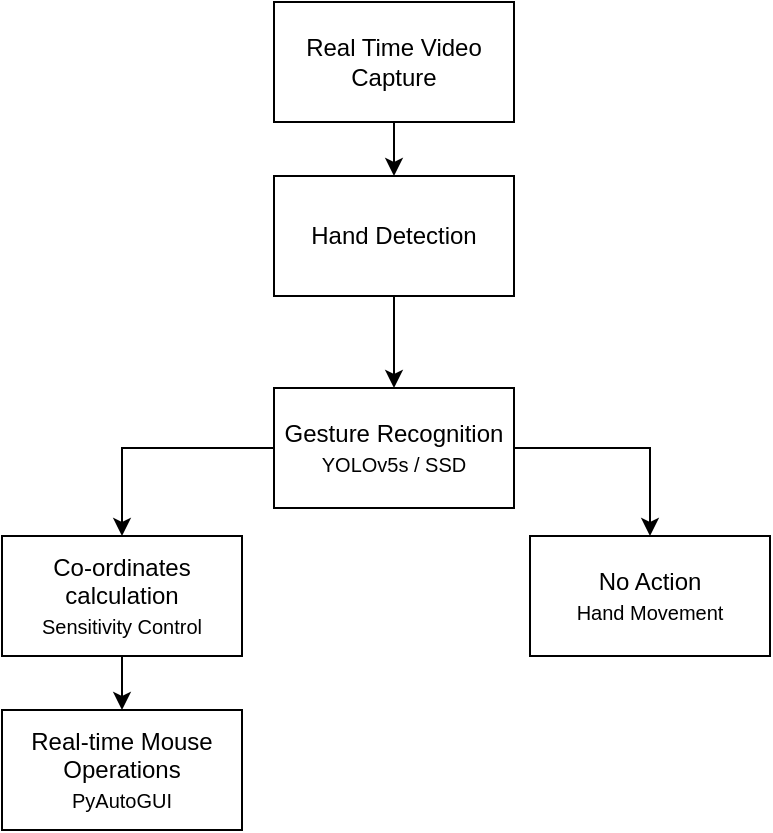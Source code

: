 <mxfile version="22.1.11" type="github">
  <diagram name="Page-1" id="2YBvvXClWsGukQMizWep">
    <mxGraphModel dx="1167" dy="580" grid="0" gridSize="10" guides="1" tooltips="1" connect="1" arrows="1" fold="1" page="1" pageScale="1" pageWidth="900" pageHeight="1600" background="none" math="0" shadow="0">
      <root>
        <mxCell id="0" />
        <mxCell id="1" parent="0" />
        <mxCell id="Tl_bqedoL6HtUF3RtP5--9" style="edgeStyle=orthogonalEdgeStyle;rounded=0;orthogonalLoop=1;jettySize=auto;html=1;entryX=0.5;entryY=0;entryDx=0;entryDy=0;" edge="1" parent="1" source="Tl_bqedoL6HtUF3RtP5--2" target="Tl_bqedoL6HtUF3RtP5--3">
          <mxGeometry relative="1" as="geometry" />
        </mxCell>
        <mxCell id="Tl_bqedoL6HtUF3RtP5--2" value="Real Time Video Capture" style="rounded=0;whiteSpace=wrap;html=1;" vertex="1" parent="1">
          <mxGeometry x="369" y="43" width="120" height="60" as="geometry" />
        </mxCell>
        <mxCell id="Tl_bqedoL6HtUF3RtP5--10" style="edgeStyle=orthogonalEdgeStyle;rounded=0;orthogonalLoop=1;jettySize=auto;html=1;entryX=0.5;entryY=0;entryDx=0;entryDy=0;" edge="1" parent="1" source="Tl_bqedoL6HtUF3RtP5--3" target="Tl_bqedoL6HtUF3RtP5--4">
          <mxGeometry relative="1" as="geometry" />
        </mxCell>
        <mxCell id="Tl_bqedoL6HtUF3RtP5--3" value="Hand Detection" style="rounded=0;whiteSpace=wrap;html=1;" vertex="1" parent="1">
          <mxGeometry x="369" y="130" width="120" height="60" as="geometry" />
        </mxCell>
        <mxCell id="Tl_bqedoL6HtUF3RtP5--11" style="edgeStyle=orthogonalEdgeStyle;rounded=0;orthogonalLoop=1;jettySize=auto;html=1;entryX=0.5;entryY=0;entryDx=0;entryDy=0;" edge="1" parent="1" source="Tl_bqedoL6HtUF3RtP5--4" target="Tl_bqedoL6HtUF3RtP5--6">
          <mxGeometry relative="1" as="geometry" />
        </mxCell>
        <mxCell id="Tl_bqedoL6HtUF3RtP5--12" style="edgeStyle=orthogonalEdgeStyle;rounded=0;orthogonalLoop=1;jettySize=auto;html=1;" edge="1" parent="1" source="Tl_bqedoL6HtUF3RtP5--4" target="Tl_bqedoL6HtUF3RtP5--5">
          <mxGeometry relative="1" as="geometry" />
        </mxCell>
        <mxCell id="Tl_bqedoL6HtUF3RtP5--4" value="Gesture Recognition&lt;br&gt;&lt;font style=&quot;font-size: 10px;&quot;&gt;YOLOv5s / SSD&lt;/font&gt;" style="rounded=0;whiteSpace=wrap;html=1;" vertex="1" parent="1">
          <mxGeometry x="369" y="236" width="120" height="60" as="geometry" />
        </mxCell>
        <mxCell id="Tl_bqedoL6HtUF3RtP5--5" value="No Action&lt;br&gt;&lt;font style=&quot;font-size: 10px;&quot;&gt;Hand Movement&lt;/font&gt;" style="rounded=0;whiteSpace=wrap;html=1;" vertex="1" parent="1">
          <mxGeometry x="497" y="310" width="120" height="60" as="geometry" />
        </mxCell>
        <mxCell id="Tl_bqedoL6HtUF3RtP5--13" style="edgeStyle=orthogonalEdgeStyle;rounded=0;orthogonalLoop=1;jettySize=auto;html=1;entryX=0.5;entryY=0;entryDx=0;entryDy=0;" edge="1" parent="1" source="Tl_bqedoL6HtUF3RtP5--6" target="Tl_bqedoL6HtUF3RtP5--7">
          <mxGeometry relative="1" as="geometry" />
        </mxCell>
        <mxCell id="Tl_bqedoL6HtUF3RtP5--6" value="Co-ordinates calculation&lt;br&gt;&lt;font style=&quot;font-size: 10px;&quot;&gt;Sensitivity Control&lt;/font&gt;" style="rounded=0;whiteSpace=wrap;html=1;" vertex="1" parent="1">
          <mxGeometry x="233" y="310" width="120" height="60" as="geometry" />
        </mxCell>
        <mxCell id="Tl_bqedoL6HtUF3RtP5--7" value="Real-time Mouse Operations&lt;br&gt;&lt;font style=&quot;font-size: 10px;&quot;&gt;PyAutoGUI&lt;/font&gt;" style="rounded=0;whiteSpace=wrap;html=1;" vertex="1" parent="1">
          <mxGeometry x="233" y="397" width="120" height="60" as="geometry" />
        </mxCell>
      </root>
    </mxGraphModel>
  </diagram>
</mxfile>
